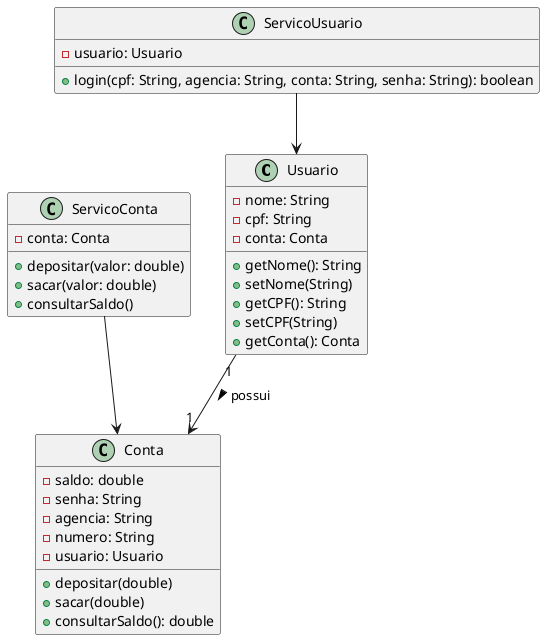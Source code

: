 @startuml title Diagrama de Classes - Sistema Bancário

class Usuario {
    - nome: String
    - cpf: String
    - conta: Conta
    + getNome(): String
    + setNome(String)
    + getCPF(): String
    + setCPF(String)
    + getConta(): Conta
}

class Conta {
    - saldo: double
    - senha: String
    - agencia: String
    - numero: String
    - usuario: Usuario
    + depositar(double)
    + sacar(double)
    + consultarSaldo(): double
}

class ServicoUsuario {
    - usuario: Usuario
    + login(cpf: String, agencia: String, conta: String, senha: String): boolean
}

class ServicoConta {
    - conta: Conta
    + depositar(valor: double)
    + sacar(valor: double)
    + consultarSaldo()
}

Usuario "1" --> "1" Conta : possui >
ServicoUsuario --> Usuario
ServicoConta --> Conta

@enduml
